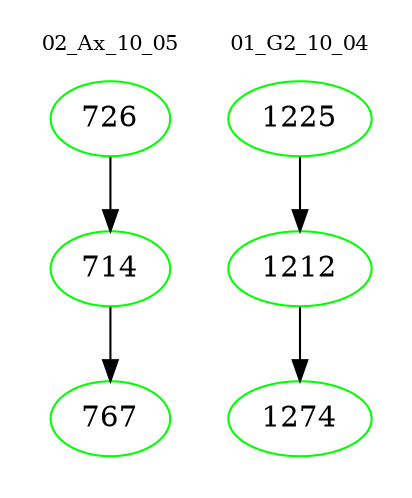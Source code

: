 digraph{
subgraph cluster_0 {
color = white
label = "02_Ax_10_05";
fontsize=10;
T0_726 [label="726", color="green"]
T0_726 -> T0_714 [color="black"]
T0_714 [label="714", color="green"]
T0_714 -> T0_767 [color="black"]
T0_767 [label="767", color="green"]
}
subgraph cluster_1 {
color = white
label = "01_G2_10_04";
fontsize=10;
T1_1225 [label="1225", color="green"]
T1_1225 -> T1_1212 [color="black"]
T1_1212 [label="1212", color="green"]
T1_1212 -> T1_1274 [color="black"]
T1_1274 [label="1274", color="green"]
}
}

